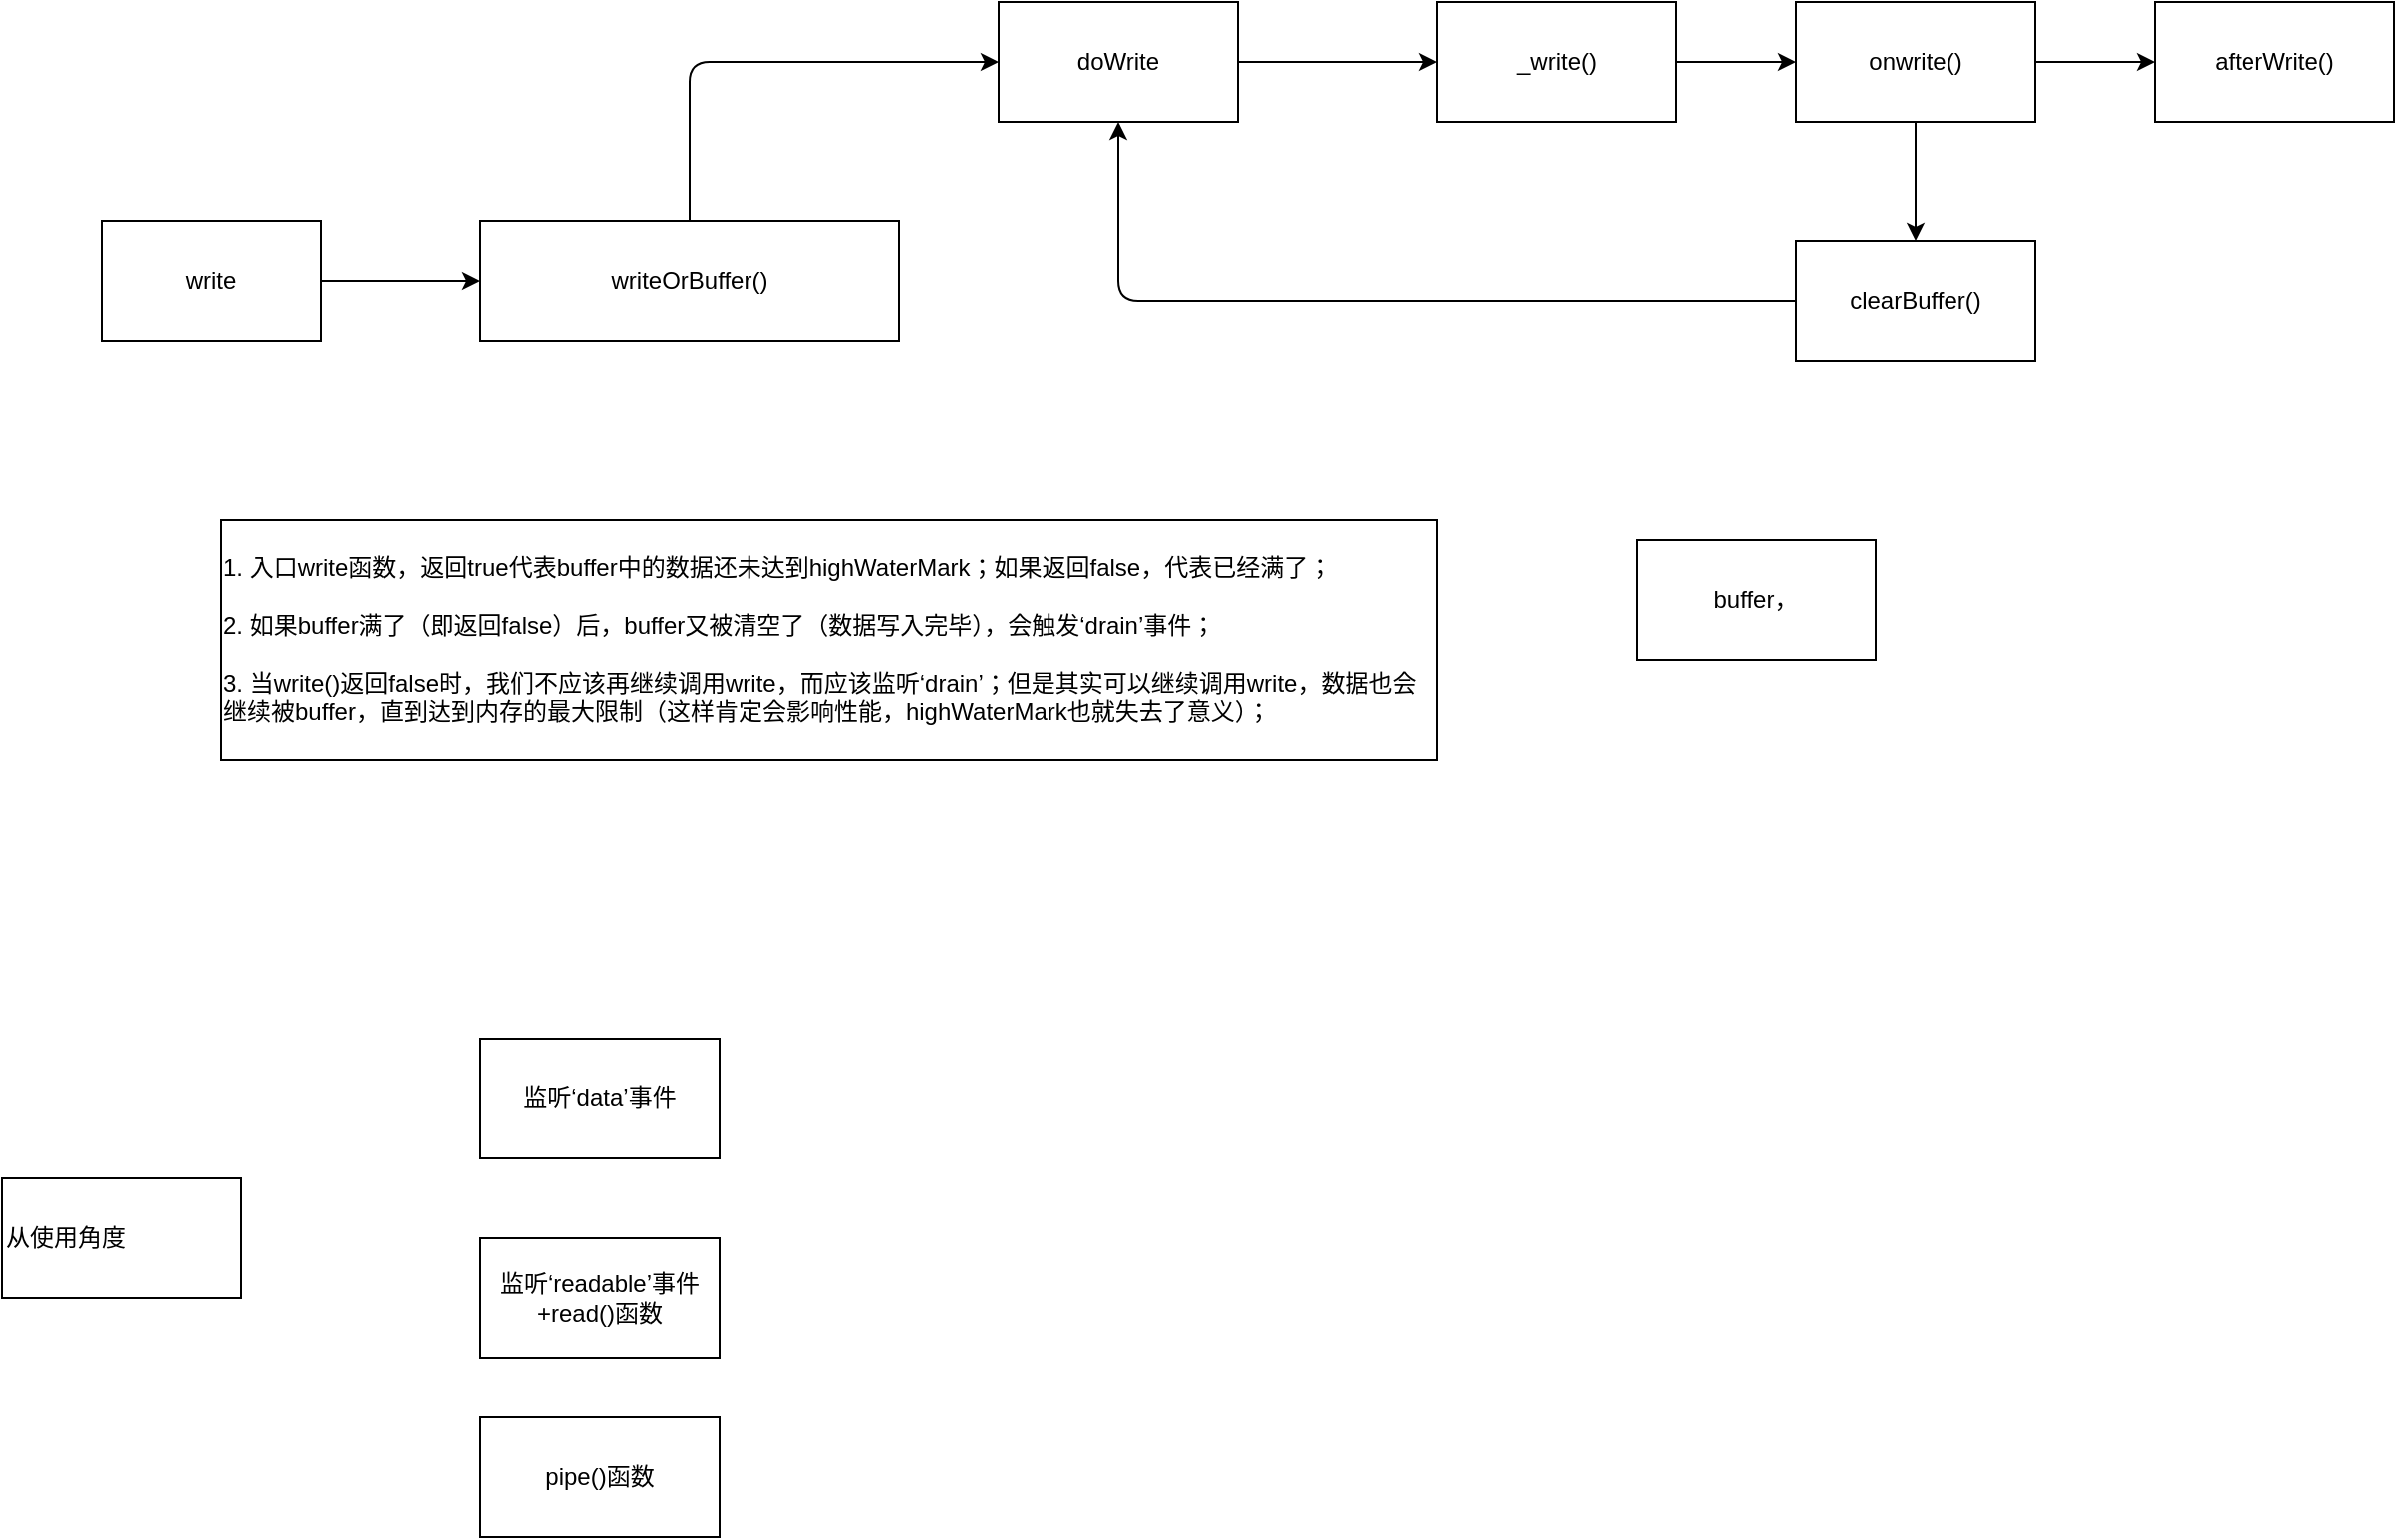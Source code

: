 <mxfile version="12.7.8" type="github">
  <diagram id="naeNLB5IFIbRUQMj_z2z" name="Page-1">
    <mxGraphModel dx="1008" dy="721" grid="1" gridSize="10" guides="1" tooltips="1" connect="1" arrows="1" fold="1" page="1" pageScale="1" pageWidth="1627" pageHeight="1169" math="0" shadow="0">
      <root>
        <mxCell id="0" />
        <mxCell id="1" parent="0" />
        <mxCell id="uPu4no5S3D1daFhYSbJ4-1" value="write" style="rounded=0;whiteSpace=wrap;html=1;" parent="1" vertex="1">
          <mxGeometry x="290" y="230" width="110" height="60" as="geometry" />
        </mxCell>
        <mxCell id="uPu4no5S3D1daFhYSbJ4-2" value="writeOrBuffer()" style="rounded=0;whiteSpace=wrap;html=1;" parent="1" vertex="1">
          <mxGeometry x="480" y="230" width="210" height="60" as="geometry" />
        </mxCell>
        <mxCell id="uPu4no5S3D1daFhYSbJ4-3" value="" style="endArrow=classic;html=1;exitX=1;exitY=0.5;exitDx=0;exitDy=0;entryX=0;entryY=0.5;entryDx=0;entryDy=0;" parent="1" source="uPu4no5S3D1daFhYSbJ4-1" target="uPu4no5S3D1daFhYSbJ4-2" edge="1">
          <mxGeometry width="50" height="50" relative="1" as="geometry">
            <mxPoint x="380" y="320" as="sourcePoint" />
            <mxPoint x="430" y="270" as="targetPoint" />
          </mxGeometry>
        </mxCell>
        <mxCell id="uPu4no5S3D1daFhYSbJ4-5" value="doWrite" style="rounded=0;whiteSpace=wrap;html=1;" parent="1" vertex="1">
          <mxGeometry x="740" y="120" width="120" height="60" as="geometry" />
        </mxCell>
        <mxCell id="uPu4no5S3D1daFhYSbJ4-6" value="" style="endArrow=classic;html=1;exitX=0.5;exitY=0;exitDx=0;exitDy=0;entryX=0;entryY=0.5;entryDx=0;entryDy=0;" parent="1" source="uPu4no5S3D1daFhYSbJ4-2" target="uPu4no5S3D1daFhYSbJ4-5" edge="1">
          <mxGeometry width="50" height="50" relative="1" as="geometry">
            <mxPoint x="620" y="320" as="sourcePoint" />
            <mxPoint x="670" y="270" as="targetPoint" />
            <Array as="points">
              <mxPoint x="585" y="150" />
            </Array>
          </mxGeometry>
        </mxCell>
        <mxCell id="uPu4no5S3D1daFhYSbJ4-7" value="_write()" style="rounded=0;whiteSpace=wrap;html=1;" parent="1" vertex="1">
          <mxGeometry x="960" y="120" width="120" height="60" as="geometry" />
        </mxCell>
        <mxCell id="uPu4no5S3D1daFhYSbJ4-8" value="" style="endArrow=classic;html=1;exitX=1;exitY=0.5;exitDx=0;exitDy=0;entryX=0;entryY=0.5;entryDx=0;entryDy=0;" parent="1" source="uPu4no5S3D1daFhYSbJ4-5" target="uPu4no5S3D1daFhYSbJ4-7" edge="1">
          <mxGeometry width="50" height="50" relative="1" as="geometry">
            <mxPoint x="360" y="270" as="sourcePoint" />
            <mxPoint x="490" y="270" as="targetPoint" />
          </mxGeometry>
        </mxCell>
        <mxCell id="uPu4no5S3D1daFhYSbJ4-9" value="onwrite()" style="rounded=0;whiteSpace=wrap;html=1;" parent="1" vertex="1">
          <mxGeometry x="1140" y="120" width="120" height="60" as="geometry" />
        </mxCell>
        <mxCell id="uPu4no5S3D1daFhYSbJ4-10" value="" style="endArrow=classic;html=1;exitX=1;exitY=0.5;exitDx=0;exitDy=0;entryX=0;entryY=0.5;entryDx=0;entryDy=0;" parent="1" source="uPu4no5S3D1daFhYSbJ4-7" target="uPu4no5S3D1daFhYSbJ4-9" edge="1">
          <mxGeometry width="50" height="50" relative="1" as="geometry">
            <mxPoint x="870" y="160" as="sourcePoint" />
            <mxPoint x="970" y="160" as="targetPoint" />
          </mxGeometry>
        </mxCell>
        <mxCell id="uPu4no5S3D1daFhYSbJ4-11" value="afterWrite()" style="rounded=0;whiteSpace=wrap;html=1;" parent="1" vertex="1">
          <mxGeometry x="1320" y="120" width="120" height="60" as="geometry" />
        </mxCell>
        <mxCell id="uPu4no5S3D1daFhYSbJ4-12" value="" style="endArrow=classic;html=1;exitX=1;exitY=0.5;exitDx=0;exitDy=0;entryX=0;entryY=0.5;entryDx=0;entryDy=0;" parent="1" source="uPu4no5S3D1daFhYSbJ4-9" target="uPu4no5S3D1daFhYSbJ4-11" edge="1">
          <mxGeometry width="50" height="50" relative="1" as="geometry">
            <mxPoint x="1090" y="160" as="sourcePoint" />
            <mxPoint x="1150" y="160" as="targetPoint" />
          </mxGeometry>
        </mxCell>
        <mxCell id="uPu4no5S3D1daFhYSbJ4-13" value="clearBuffer()" style="rounded=0;whiteSpace=wrap;html=1;" parent="1" vertex="1">
          <mxGeometry x="1140" y="240" width="120" height="60" as="geometry" />
        </mxCell>
        <mxCell id="uPu4no5S3D1daFhYSbJ4-14" value="" style="endArrow=classic;html=1;exitX=0.5;exitY=1;exitDx=0;exitDy=0;entryX=0.5;entryY=0;entryDx=0;entryDy=0;" parent="1" source="uPu4no5S3D1daFhYSbJ4-9" target="uPu4no5S3D1daFhYSbJ4-13" edge="1">
          <mxGeometry width="50" height="50" relative="1" as="geometry">
            <mxPoint x="1090" y="160" as="sourcePoint" />
            <mxPoint x="1150" y="160" as="targetPoint" />
          </mxGeometry>
        </mxCell>
        <mxCell id="uPu4no5S3D1daFhYSbJ4-15" value="" style="endArrow=classic;html=1;exitX=0;exitY=0.5;exitDx=0;exitDy=0;entryX=0.5;entryY=1;entryDx=0;entryDy=0;" parent="1" source="uPu4no5S3D1daFhYSbJ4-13" target="uPu4no5S3D1daFhYSbJ4-5" edge="1">
          <mxGeometry width="50" height="50" relative="1" as="geometry">
            <mxPoint x="870" y="160" as="sourcePoint" />
            <mxPoint x="970" y="160" as="targetPoint" />
            <Array as="points">
              <mxPoint x="800" y="270" />
            </Array>
          </mxGeometry>
        </mxCell>
        <mxCell id="uPu4no5S3D1daFhYSbJ4-16" value="&lt;div style=&quot;text-align: left&quot;&gt;&lt;span&gt;1. 入口write函数，返回true代表buffer中的数据还未达到highWaterMark；如果返回false，代表已经满了；&lt;/span&gt;&lt;/div&gt;&lt;div style=&quot;text-align: left&quot;&gt;&lt;span&gt;&lt;br&gt;&lt;/span&gt;&lt;/div&gt;&lt;div style=&quot;text-align: left&quot;&gt;&lt;span&gt;2. 如果buffer满了（即返回false）后，buffer又被清空了（数据写入完毕），会触发‘drain’事件；&lt;/span&gt;&lt;/div&gt;&lt;div style=&quot;text-align: left&quot;&gt;&lt;span&gt;&lt;br&gt;&lt;/span&gt;&lt;/div&gt;&lt;div style=&quot;text-align: left&quot;&gt;&lt;span&gt;3. 当write()返回false时，我们不应该再继续调用write，而应该监听‘drain’；但是其实可以继续调用write，数据也会继续被buffer，直到达到内存的最大限制（这样肯定会影响性能，highWaterMark也就失去了意义）；&lt;/span&gt;&lt;/div&gt;" style="rounded=0;whiteSpace=wrap;html=1;" parent="1" vertex="1">
          <mxGeometry x="350" y="380" width="610" height="120" as="geometry" />
        </mxCell>
        <mxCell id="uPu4no5S3D1daFhYSbJ4-17" value="buffer，" style="rounded=0;whiteSpace=wrap;html=1;" parent="1" vertex="1">
          <mxGeometry x="1060" y="390" width="120" height="60" as="geometry" />
        </mxCell>
        <mxCell id="s0zgl7CNudVJyAiepdLL-1" value="从使用角度" style="rounded=0;whiteSpace=wrap;html=1;align=left;" vertex="1" parent="1">
          <mxGeometry x="240" y="710" width="120" height="60" as="geometry" />
        </mxCell>
        <mxCell id="s0zgl7CNudVJyAiepdLL-2" value="监听‘data’事件" style="rounded=0;whiteSpace=wrap;html=1;" vertex="1" parent="1">
          <mxGeometry x="480" y="640" width="120" height="60" as="geometry" />
        </mxCell>
        <mxCell id="s0zgl7CNudVJyAiepdLL-3" value="监听‘readable’事件+read()函数" style="rounded=0;whiteSpace=wrap;html=1;" vertex="1" parent="1">
          <mxGeometry x="480" y="740" width="120" height="60" as="geometry" />
        </mxCell>
        <mxCell id="s0zgl7CNudVJyAiepdLL-4" value="pipe()函数" style="rounded=0;whiteSpace=wrap;html=1;" vertex="1" parent="1">
          <mxGeometry x="480" y="830" width="120" height="60" as="geometry" />
        </mxCell>
      </root>
    </mxGraphModel>
  </diagram>
</mxfile>
